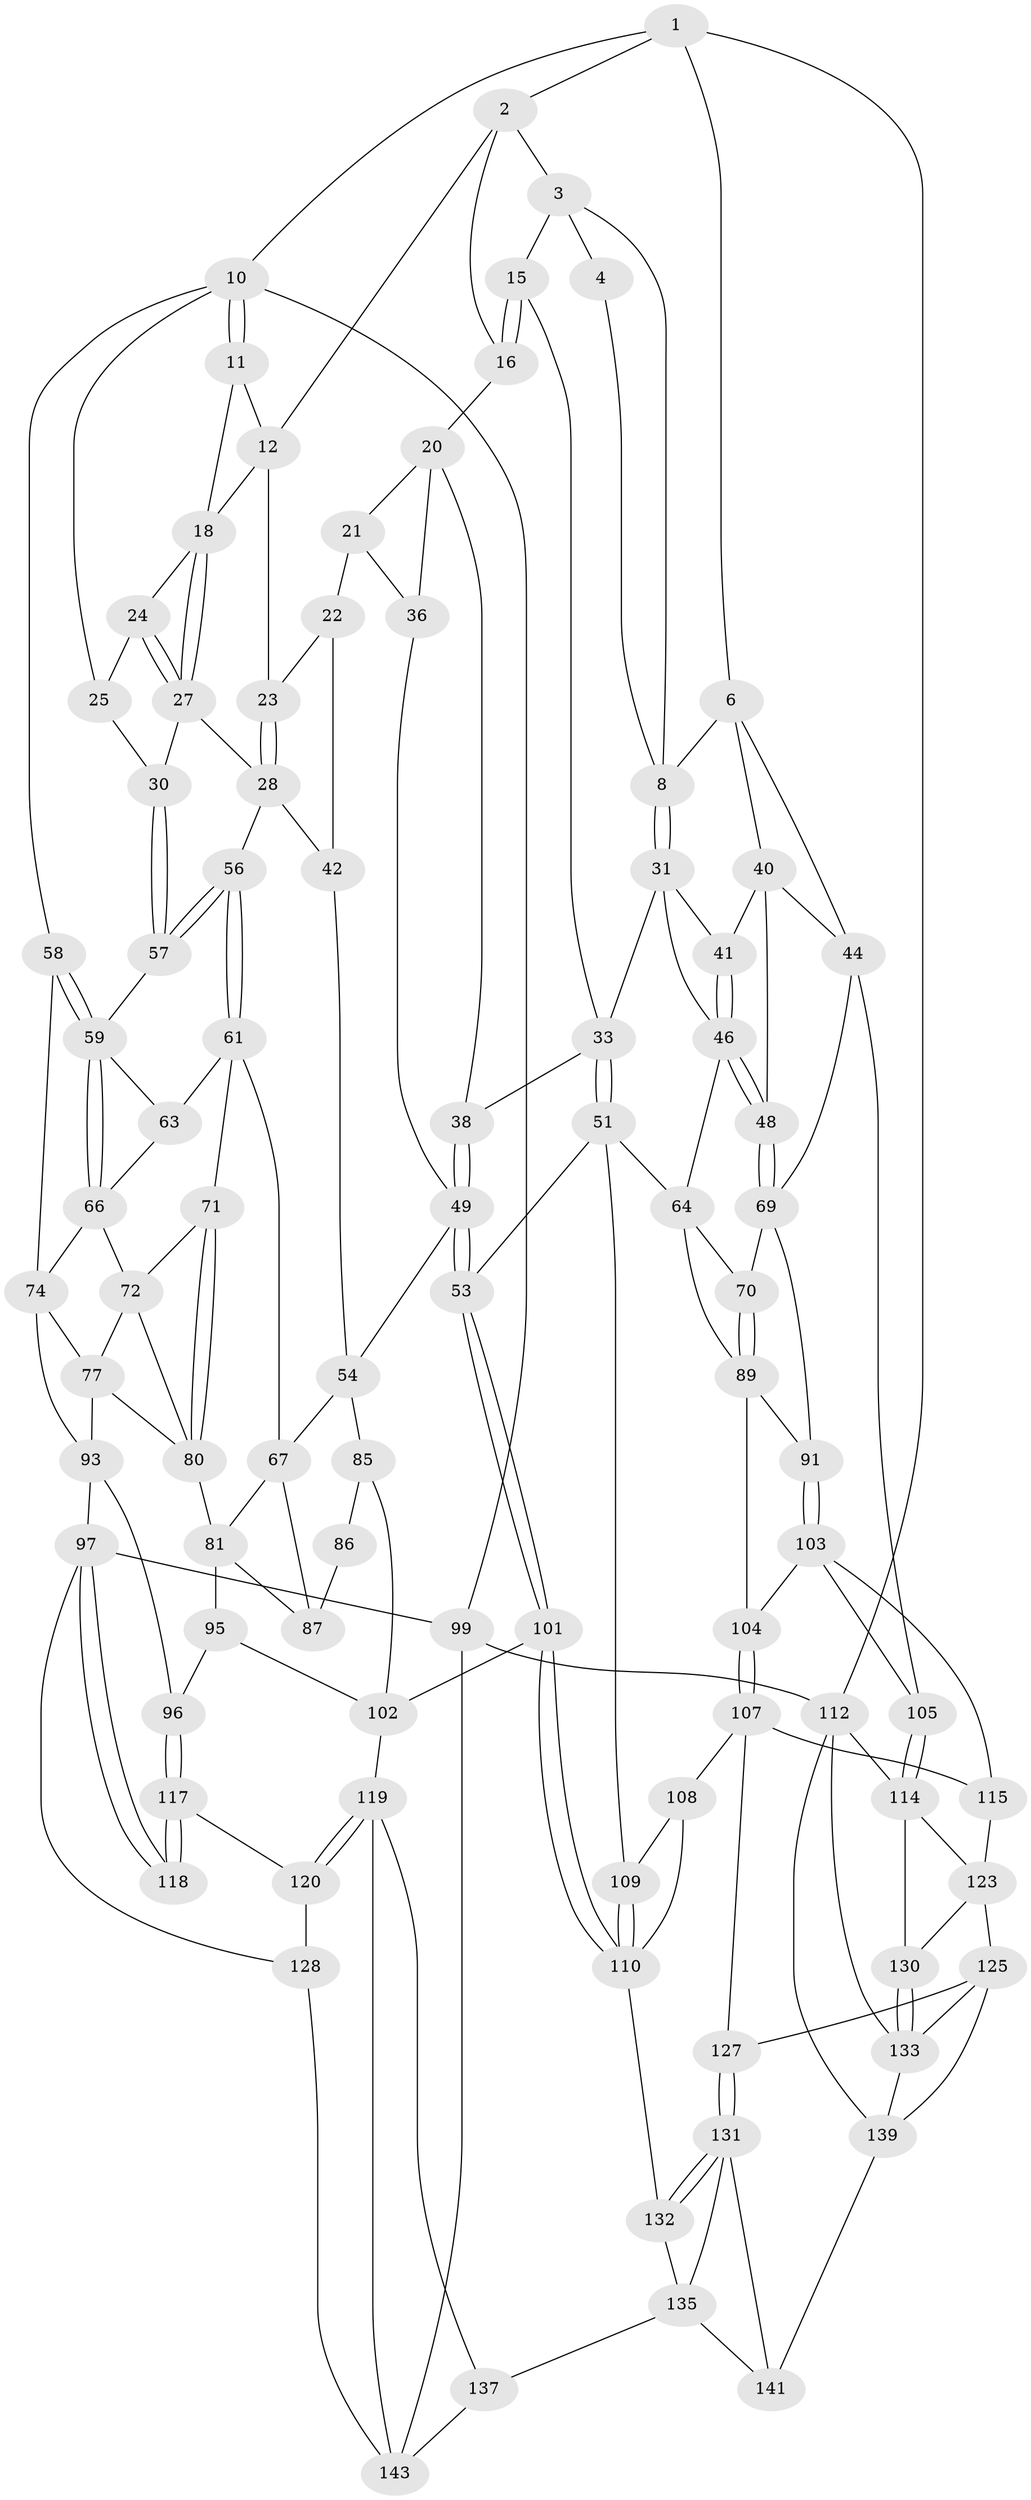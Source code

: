 // Generated by graph-tools (version 1.1) at 2025/52/02/27/25 19:52:39]
// undirected, 91 vertices, 192 edges
graph export_dot {
graph [start="1"]
  node [color=gray90,style=filled];
  1 [pos="+0.8834550543111159+0",super="+5"];
  2 [pos="+0.6180386410279878+0",super="+13"];
  3 [pos="+0.7886961365070491+0.11841345257172488",super="+14"];
  4 [pos="+0.858889332118033+0.028050384667942407"];
  6 [pos="+1+0",super="+7"];
  8 [pos="+0.899376897079711+0.1762266258564161",super="+9"];
  10 [pos="+0+0",super="+26"];
  11 [pos="+0.08077751083583387+0"];
  12 [pos="+0.5253649758819596+0",super="+17"];
  15 [pos="+0.7458676836366921+0.18462799106780006"];
  16 [pos="+0.5856563272679286+0.06743606849201196"];
  18 [pos="+0.23547859542300578+0.09604215247149847",super="+19"];
  20 [pos="+0.5851153732968218+0.06916743123625436",super="+35"];
  21 [pos="+0.5336896205680328+0.11802256896777893",super="+37"];
  22 [pos="+0.3832071346720528+0.19640474277934855",super="+39"];
  23 [pos="+0.3298452579111703+0.16985128397857407"];
  24 [pos="+0.1466947012114886+0.12640141537800229"];
  25 [pos="+0.13876400844331485+0.13006566662079858"];
  27 [pos="+0.22412020552680517+0.23164423719683283",super="+29"];
  28 [pos="+0.28639056496945164+0.2534662151447242",super="+43"];
  30 [pos="+0.12179951299848675+0.27714075082841494"];
  31 [pos="+0.8911713398143745+0.2131617667025221",super="+32"];
  33 [pos="+0.7922107415114952+0.3074521889367344",super="+34"];
  36 [pos="+0.5320713406418178+0.33086830084446667"];
  38 [pos="+0.6529937746336231+0.2632138142673471"];
  40 [pos="+0.9638584035223561+0.26753338426036516",super="+45"];
  41 [pos="+0.9254987524058906+0.26396754955298407"];
  42 [pos="+0.3417998606000549+0.339806319227618"];
  44 [pos="+1+0.41543271405868704",super="+78"];
  46 [pos="+0.912945384188261+0.3532958882340672",super="+47"];
  48 [pos="+0.9410866486515038+0.3767087804125758"];
  49 [pos="+0.5846801444835502+0.4403087653259458",super="+50"];
  51 [pos="+0.6467507303418559+0.4673753125555699",super="+52"];
  53 [pos="+0.6083017749995825+0.46001806015989094"];
  54 [pos="+0.5575088534005885+0.4374552768852143",super="+55"];
  56 [pos="+0.18718642330582622+0.3524632608694408"];
  57 [pos="+0.11551527102039652+0.2890692990006063"];
  58 [pos="+0+0.2688885331225106"];
  59 [pos="+0+0.2893074201072165",super="+60"];
  61 [pos="+0.20445040921229163+0.4414577977479282",super="+62"];
  63 [pos="+0.08752860104328639+0.3765429179957015"];
  64 [pos="+0.8391406440820349+0.4817093957962344",super="+65"];
  66 [pos="+0.05826679489516966+0.42640852256757317",super="+73"];
  67 [pos="+0.2766725581520336+0.4594963556665058",super="+68"];
  69 [pos="+0.8690024007461705+0.4799044816187685",super="+79"];
  70 [pos="+0.8452142012232107+0.48282193746598984"];
  71 [pos="+0.13996068597111627+0.44699315642639653"];
  72 [pos="+0.07363993722060685+0.4401043199303239",super="+76"];
  74 [pos="+0+0.5057653406165977",super="+75"];
  77 [pos="+0.03533142325698312+0.5183032332891642",super="+84"];
  80 [pos="+0.10092291646415714+0.49673391451158055",super="+83"];
  81 [pos="+0.2496997039672877+0.5362257046647003",super="+82"];
  85 [pos="+0.4984183926535667+0.4743012282495036",super="+100"];
  86 [pos="+0.44386265224745103+0.5016352954817754",super="+92"];
  87 [pos="+0.427664460810206+0.5051945989959994",super="+88"];
  89 [pos="+0.8526255268520612+0.5709113351282677",super="+90"];
  91 [pos="+0.8757327032235959+0.5957883446802823"];
  93 [pos="+0.09707953772880097+0.6551900682951899",super="+94"];
  95 [pos="+0.20295769301085065+0.6281081185913419"];
  96 [pos="+0.13263100858144833+0.6567921432328299"];
  97 [pos="+0+1",super="+98"];
  99 [pos="+0+1"];
  101 [pos="+0.4627882175880556+0.7557441248197624"];
  102 [pos="+0.4565999440843054+0.7554482975016193",super="+111"];
  103 [pos="+0.8887444481910501+0.6394166935358027",super="+106"];
  104 [pos="+0.7575162784678+0.6137140018870457"];
  105 [pos="+1+0.6348310610023669"];
  107 [pos="+0.7501020731349843+0.7622389693700027",super="+116"];
  108 [pos="+0.7237193321143425+0.7592510696927414"];
  109 [pos="+0.6479113613413833+0.666155157176178"];
  110 [pos="+0.4630012658530148+0.7558846290904778",super="+129"];
  112 [pos="+1+1",super="+113"];
  114 [pos="+1+0.8269713286567523",super="+122"];
  115 [pos="+0.8924822548205474+0.7485235200337818"];
  117 [pos="+0.1344230711530482+0.7361777403458467",super="+121"];
  118 [pos="+0.06800375001135896+0.8152511180200316"];
  119 [pos="+0.32270579570303426+0.8244057693086062",super="+138"];
  120 [pos="+0.20768250060514062+0.8479845373631812"];
  123 [pos="+0.8956116108765834+0.7581021184095555",super="+124"];
  125 [pos="+0.8238191284952906+0.8733264908839872",super="+126"];
  127 [pos="+0.7704683216854674+0.8270784540922121"];
  128 [pos="+0.18357338624859973+0.8697421826379056"];
  130 [pos="+0.9318682782143957+0.9092394234708201"];
  131 [pos="+0.6884344023145439+0.9092295505367711",super="+142"];
  132 [pos="+0.5261360769421712+0.8291203843021474"];
  133 [pos="+0.9365647929153536+0.9262811744265123",super="+134"];
  135 [pos="+0.5264349763992477+0.8383978505546746",super="+136"];
  137 [pos="+0.3849960059612409+1"];
  139 [pos="+0.8080420940104466+1",super="+140"];
  141 [pos="+0.6911883190417172+1"];
  143 [pos="+0.21185466295519068+0.9726918058327346",super="+144"];
  1 -- 2;
  1 -- 112;
  1 -- 10;
  1 -- 6;
  2 -- 3;
  2 -- 16;
  2 -- 12;
  3 -- 4;
  3 -- 8;
  3 -- 15;
  4 -- 8;
  6 -- 44;
  6 -- 8;
  6 -- 40;
  8 -- 31;
  8 -- 31;
  10 -- 11;
  10 -- 11;
  10 -- 99;
  10 -- 25;
  10 -- 58;
  11 -- 12;
  11 -- 18;
  12 -- 18;
  12 -- 23;
  15 -- 16;
  15 -- 16;
  15 -- 33;
  16 -- 20;
  18 -- 27;
  18 -- 27;
  18 -- 24;
  20 -- 21;
  20 -- 38;
  20 -- 36;
  21 -- 22 [weight=2];
  21 -- 36;
  22 -- 23;
  22 -- 42;
  23 -- 28;
  23 -- 28;
  24 -- 25;
  24 -- 27;
  24 -- 27;
  25 -- 30;
  27 -- 28;
  27 -- 30;
  28 -- 56;
  28 -- 42;
  30 -- 57;
  30 -- 57;
  31 -- 41;
  31 -- 33;
  31 -- 46;
  33 -- 51;
  33 -- 51;
  33 -- 38;
  36 -- 49;
  38 -- 49;
  38 -- 49;
  40 -- 41;
  40 -- 48;
  40 -- 44;
  41 -- 46;
  41 -- 46;
  42 -- 54;
  44 -- 105;
  44 -- 69;
  46 -- 48;
  46 -- 48;
  46 -- 64;
  48 -- 69;
  48 -- 69;
  49 -- 53;
  49 -- 53;
  49 -- 54;
  51 -- 53;
  51 -- 109;
  51 -- 64;
  53 -- 101;
  53 -- 101;
  54 -- 85;
  54 -- 67;
  56 -- 57;
  56 -- 57;
  56 -- 61;
  56 -- 61;
  57 -- 59;
  58 -- 59;
  58 -- 59;
  58 -- 74;
  59 -- 66;
  59 -- 66;
  59 -- 63;
  61 -- 67;
  61 -- 63;
  61 -- 71;
  63 -- 66;
  64 -- 70;
  64 -- 89;
  66 -- 72;
  66 -- 74;
  67 -- 87;
  67 -- 81;
  69 -- 70;
  69 -- 91;
  70 -- 89;
  70 -- 89;
  71 -- 72;
  71 -- 80;
  71 -- 80;
  72 -- 80;
  72 -- 77;
  74 -- 77;
  74 -- 93;
  77 -- 93;
  77 -- 80;
  80 -- 81;
  81 -- 95;
  81 -- 87;
  85 -- 86 [weight=2];
  85 -- 102;
  86 -- 87 [weight=2];
  89 -- 91;
  89 -- 104;
  91 -- 103;
  91 -- 103;
  93 -- 96;
  93 -- 97;
  95 -- 96;
  95 -- 102;
  96 -- 117;
  96 -- 117;
  97 -- 118;
  97 -- 118;
  97 -- 128;
  97 -- 99;
  99 -- 112;
  99 -- 143;
  101 -- 102;
  101 -- 110;
  101 -- 110;
  102 -- 119;
  103 -- 104;
  103 -- 105;
  103 -- 115;
  104 -- 107;
  104 -- 107;
  105 -- 114;
  105 -- 114;
  107 -- 108;
  107 -- 115;
  107 -- 127;
  108 -- 109;
  108 -- 110;
  109 -- 110;
  109 -- 110;
  110 -- 132;
  112 -- 114;
  112 -- 133;
  112 -- 139;
  114 -- 123;
  114 -- 130;
  115 -- 123;
  117 -- 118 [weight=2];
  117 -- 118;
  117 -- 120;
  119 -- 120;
  119 -- 120;
  119 -- 143;
  119 -- 137;
  120 -- 128;
  123 -- 130;
  123 -- 125;
  125 -- 133;
  125 -- 139;
  125 -- 127;
  127 -- 131;
  127 -- 131;
  128 -- 143;
  130 -- 133;
  130 -- 133;
  131 -- 132;
  131 -- 132;
  131 -- 141;
  131 -- 135;
  132 -- 135;
  133 -- 139;
  135 -- 137;
  135 -- 141;
  137 -- 143;
  139 -- 141;
}
